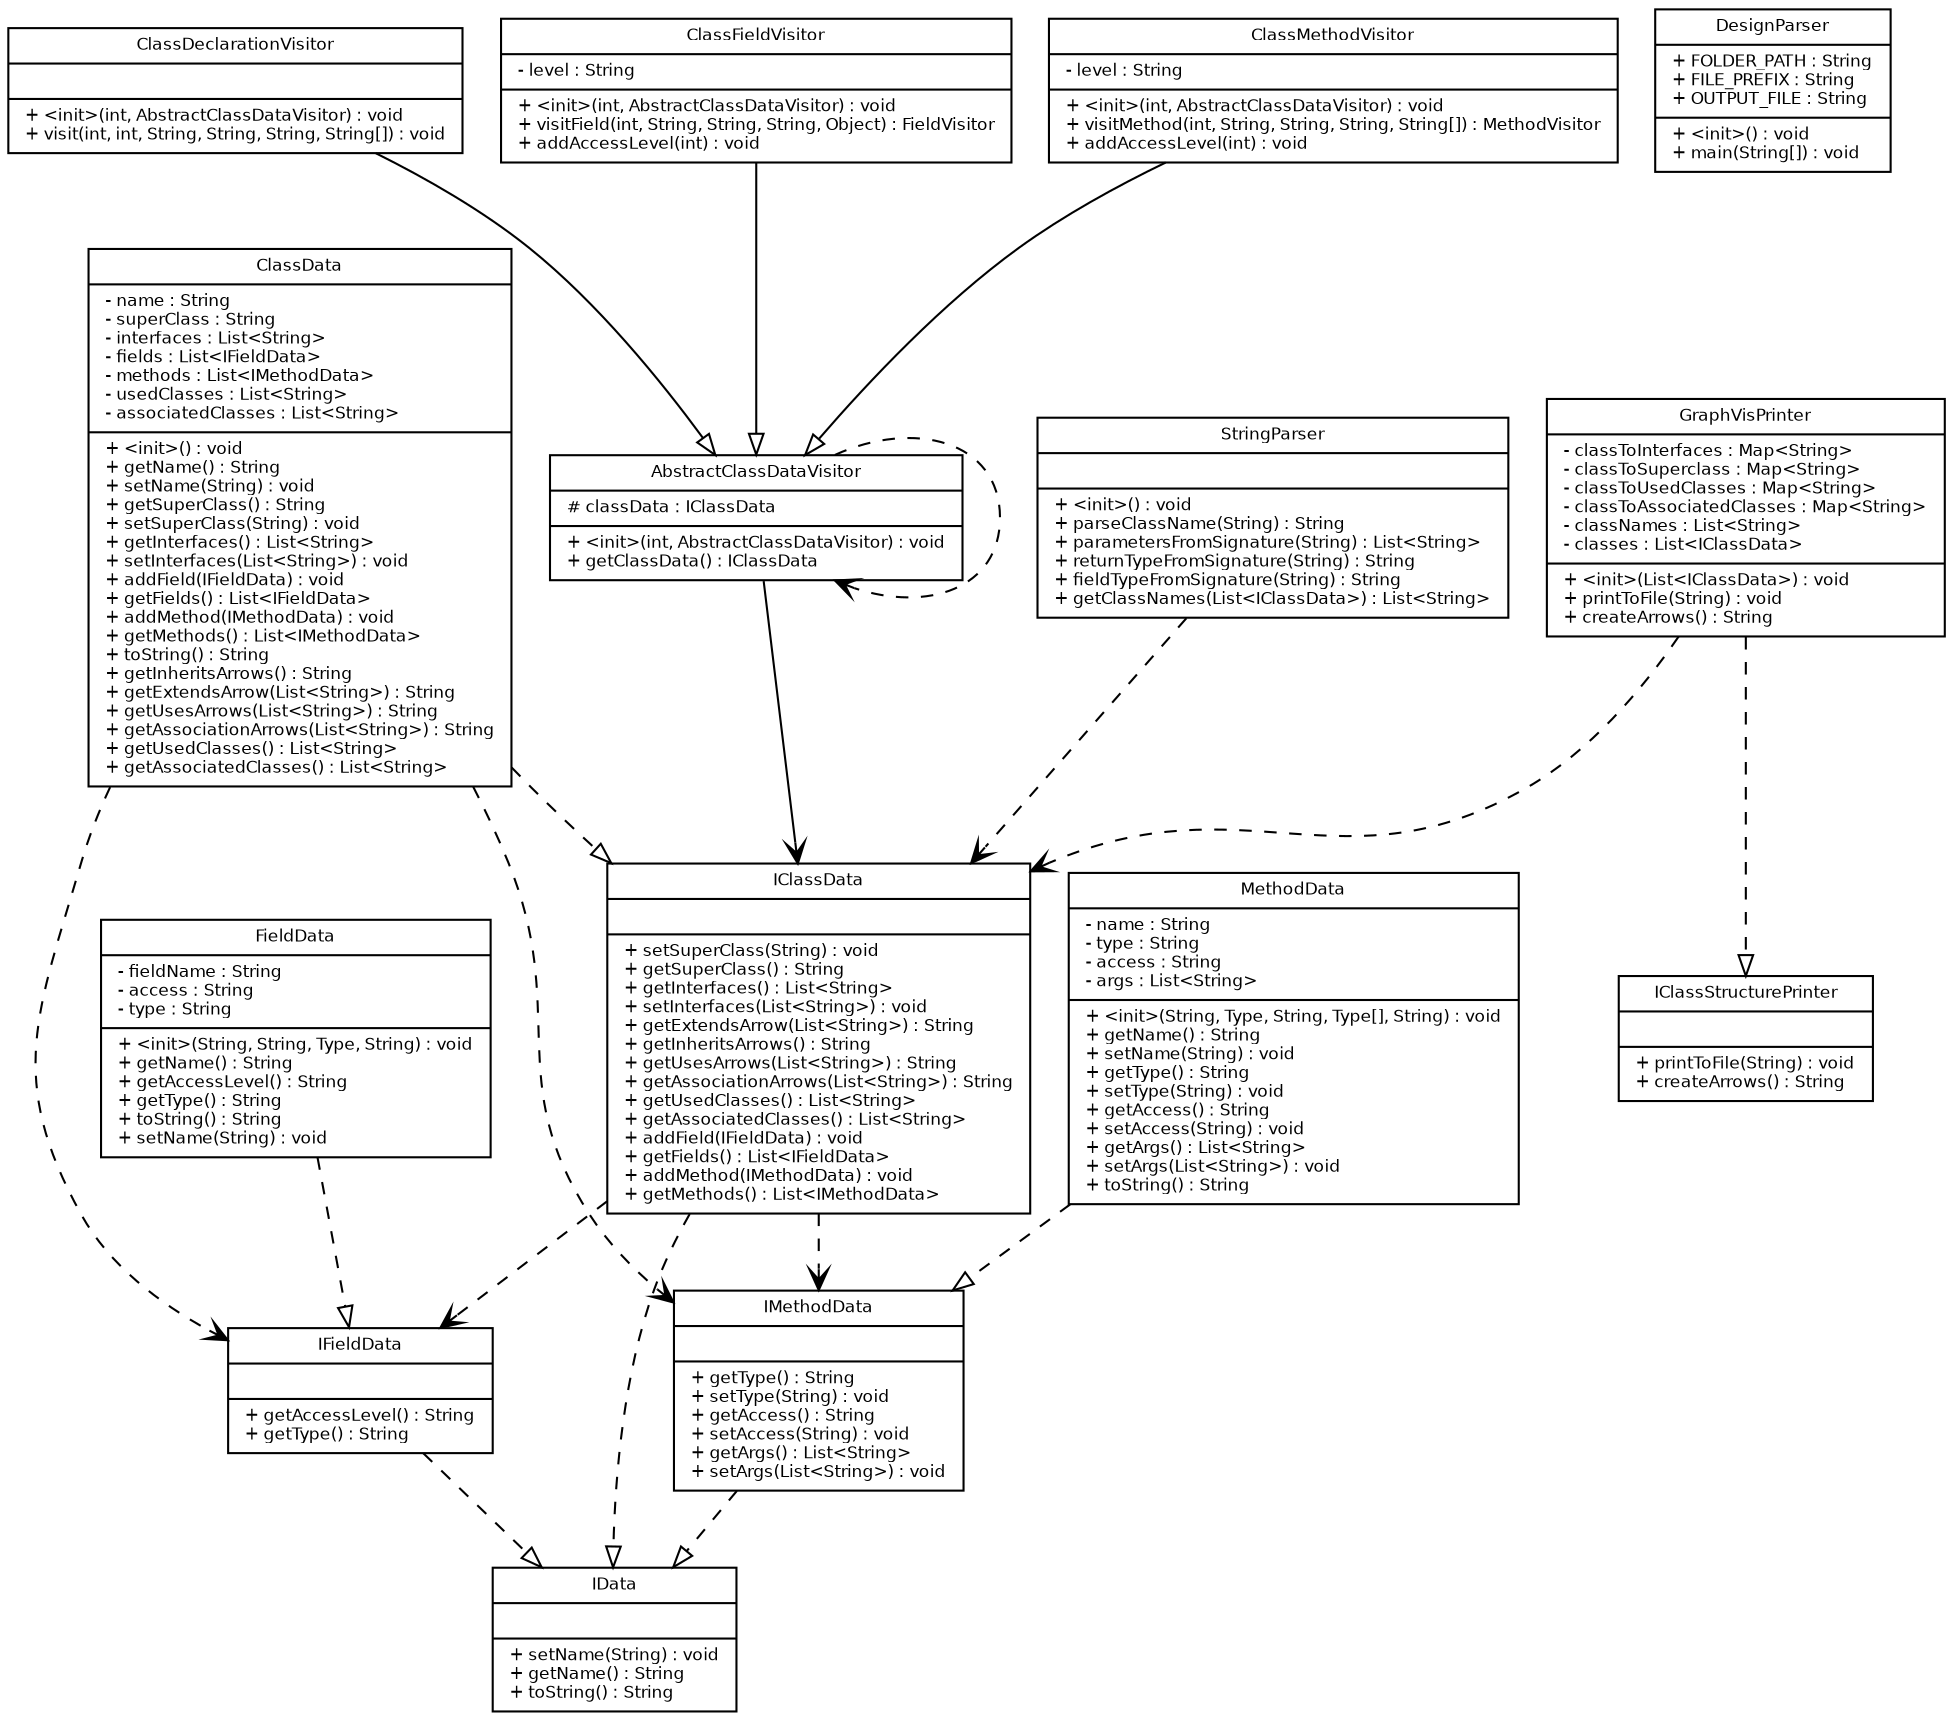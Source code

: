 digraph G {
fontname = " Bitstream Vera San"
fontsize =8
node [
fontname = "Bitstream Vera Sans"
fontsize =8
shape = "record"]
edge [
fontname = "Bitstream Vera Sans"
fontsize =8
]
AbstractClassDataVisitor [
label = "{AbstractClassDataVisitor|# classData : IClassData\l|+ \<init\>(int, AbstractClassDataVisitor) : void\l+ getClassData() : IClassData\l}"
]
ClassData [
label = "{ClassData|- name : String\l- superClass : String\l- interfaces : List\<String\>\l- fields : List\<IFieldData\>\l- methods : List\<IMethodData\>\l- usedClasses : List\<String\>\l- associatedClasses : List\<String\>\l|+ \<init\>() : void\l+ getName() : String\l+ setName(String) : void\l+ getSuperClass() : String\l+ setSuperClass(String) : void\l+ getInterfaces() : List\<String\>\l+ setInterfaces(List\<String\>) : void\l+ addField(IFieldData) : void\l+ getFields() : List\<IFieldData\>\l+ addMethod(IMethodData) : void\l+ getMethods() : List\<IMethodData\>\l+ toString() : String\l+ getInheritsArrows() : String\l+ getExtendsArrow(List\<String\>) : String\l+ getUsesArrows(List\<String\>) : String\l+ getAssociationArrows(List\<String\>) : String\l+ getUsedClasses() : List\<String\>\l+ getAssociatedClasses() : List\<String\>\l}"
]
ClassDeclarationVisitor [
label = "{ClassDeclarationVisitor||+ \<init\>(int, AbstractClassDataVisitor) : void\l+ visit(int, int, String, String, String, String[]) : void\l}"
]
ClassFieldVisitor [
label = "{ClassFieldVisitor|- level : String\l|+ \<init\>(int, AbstractClassDataVisitor) : void\l+ visitField(int, String, String, String, Object) : FieldVisitor\l+ addAccessLevel(int) : void\l}"
]
ClassMethodVisitor [
label = "{ClassMethodVisitor|- level : String\l|+ \<init\>(int, AbstractClassDataVisitor) : void\l+ visitMethod(int, String, String, String, String[]) : MethodVisitor\l+ addAccessLevel(int) : void\l}"
]
DesignParser [
label = "{DesignParser|+ FOLDER_PATH : String\l+ FILE_PREFIX : String\l+ OUTPUT_FILE : String\l|+ \<init\>() : void\l+ main(String[]) : void\l}"
]
FieldData [
label = "{FieldData|- fieldName : String\l- access : String\l- type : String\l|+ \<init\>(String, String, Type, String) : void\l+ getName() : String\l+ getAccessLevel() : String\l+ getType() : String\l+ toString() : String\l+ setName(String) : void\l}"
]
GraphVisPrinter [
label = "{GraphVisPrinter|- classToInterfaces : Map\<String\>\l- classToSuperclass : Map\<String\>\l- classToUsedClasses : Map\<String\>\l- classToAssociatedClasses : Map\<String\>\l- classNames : List\<String\>\l- classes : List\<IClassData\>\l|+ \<init\>(List\<IClassData\>) : void\l+ printToFile(String) : void\l+ createArrows() : String\l}"
]
IClassData [
label = "{IClassData||+ setSuperClass(String) : void\l+ getSuperClass() : String\l+ getInterfaces() : List\<String\>\l+ setInterfaces(List\<String\>) : void\l+ getExtendsArrow(List\<String\>) : String\l+ getInheritsArrows() : String\l+ getUsesArrows(List\<String\>) : String\l+ getAssociationArrows(List\<String\>) : String\l+ getUsedClasses() : List\<String\>\l+ getAssociatedClasses() : List\<String\>\l+ addField(IFieldData) : void\l+ getFields() : List\<IFieldData\>\l+ addMethod(IMethodData) : void\l+ getMethods() : List\<IMethodData\>\l}"
]
IClassStructurePrinter [
label = "{IClassStructurePrinter||+ printToFile(String) : void\l+ createArrows() : String\l}"
]
IData [
label = "{IData||+ setName(String) : void\l+ getName() : String\l+ toString() : String\l}"
]
IFieldData [
label = "{IFieldData||+ getAccessLevel() : String\l+ getType() : String\l}"
]
IMethodData [
label = "{IMethodData||+ getType() : String\l+ setType(String) : void\l+ getAccess() : String\l+ setAccess(String) : void\l+ getArgs() : List\<String\>\l+ setArgs(List\<String\>) : void\l}"
]
MethodData [
label = "{MethodData|- name : String\l- type : String\l- access : String\l- args : List\<String\>\l|+ \<init\>(String, Type, String, Type[], String) : void\l+ getName() : String\l+ setName(String) : void\l+ getType() : String\l+ setType(String) : void\l+ getAccess() : String\l+ setAccess(String) : void\l+ getArgs() : List\<String\>\l+ setArgs(List\<String\>) : void\l+ toString() : String\l}"
]
StringParser [
label = "{StringParser||+ \<init\>() : void\l+ parseClassName(String) : String\l+ parametersFromSignature(String) : List\<String\>\l+ returnTypeFromSignature(String) : String\l+ fieldTypeFromSignature(String) : String\l+ getClassNames(List\<IClassData\>) : List\<String\>\l}"
]
edge [ 
arrowhead = "empty"
style = "solid"
]
ClassMethodVisitor -> AbstractClassDataVisitor
ClassDeclarationVisitor -> AbstractClassDataVisitor
ClassFieldVisitor -> AbstractClassDataVisitor
edge [ 
arrowhead = "empty"
style = "dashed"
]
FieldData -> IFieldData
ClassData -> IClassData
GraphVisPrinter -> IClassStructurePrinter
MethodData -> IMethodData
IMethodData -> IData
IClassData -> IData
IFieldData -> IData
edge [ 
arrowhead = "vee"
style = "solid"
]
AbstractClassDataVisitor -> IClassData
edge [ 
arrowhead = "vee"
style = "dashed"
]
StringParser -> IClassData
AbstractClassDataVisitor -> AbstractClassDataVisitor
ClassData -> IFieldData
ClassData -> IMethodData
GraphVisPrinter -> IClassData
IClassData -> IFieldData
IClassData -> IMethodData
}
